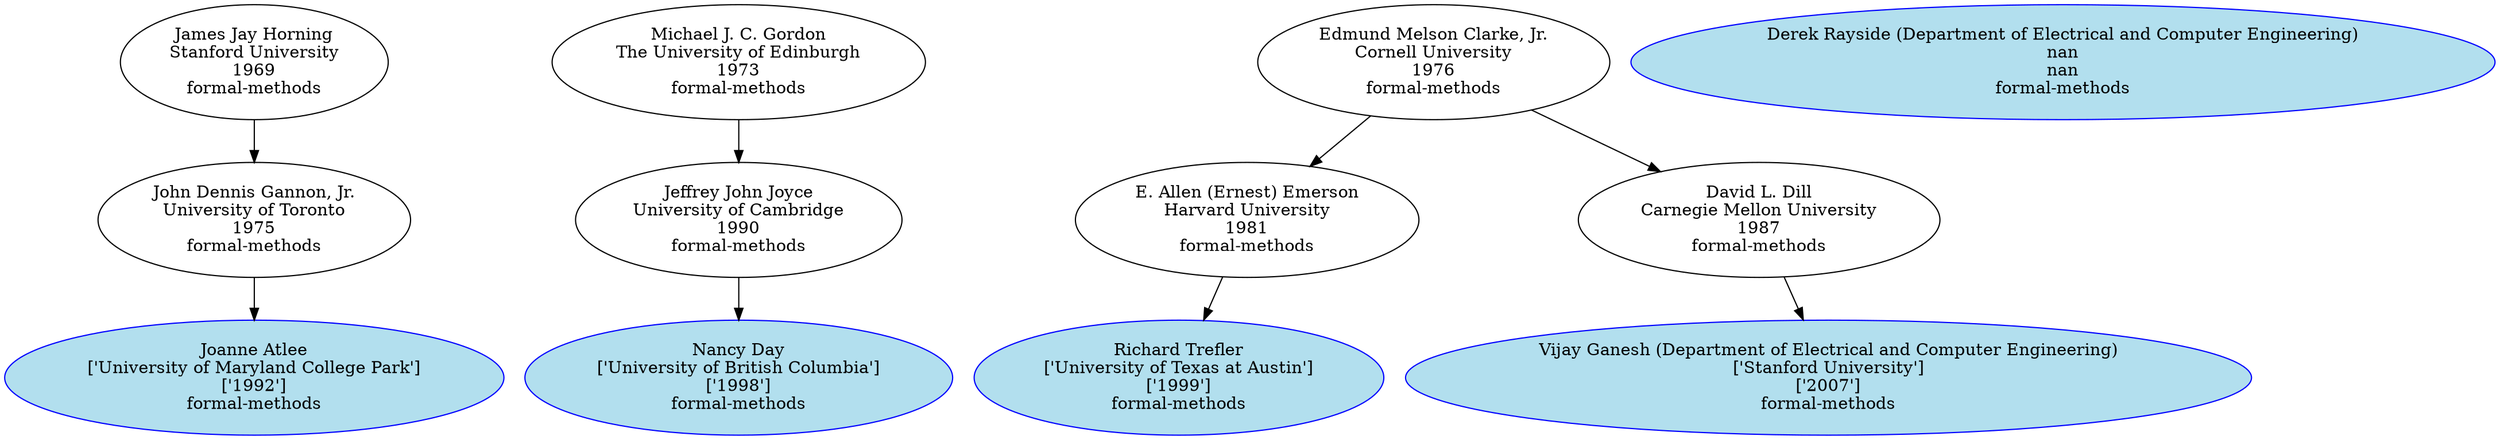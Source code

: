 digraph "Academic Genealogy for formal-methods" {
	66892 [label="Joanne Atlee
['University of Maryland College Park']
['1992']
formal-methods" color=blue fillcolor=lightblue2 style=filled]
	72132 [label="Nancy Day
['University of British Columbia']
['1998']
formal-methods" color=blue fillcolor=lightblue2 style=filled]
	69919 [label="Richard Trefler
['University of Texas at Austin']
['1999']
formal-methods" color=blue fillcolor=lightblue2 style=filled]
	121250 [label="Vijay Ganesh (Department of Electrical and Computer Engineering)
['Stanford University']
['2007']
formal-methods" color=blue fillcolor=lightblue2 style=filled]
	252767 [label="Derek Rayside (Department of Electrical and Computer Engineering)
nan
nan
formal-methods" color=blue fillcolor=lightblue2 style=filled]
	103306 [label="John Dennis Gannon, Jr.
University of Toronto
1975
formal-methods"]
	72125 [label="Jeffrey John Joyce
University of Cambridge
1990
formal-methods"]
	69873 [label="E. Allen (Ernest) Emerson
Harvard University
1981
formal-methods"]
	50263 [label="David L. Dill
Carnegie Mellon University
1987
formal-methods"]
	13815 [label="James Jay Horning
Stanford University
1969
formal-methods"]
	86294 [label="Michael J. C. Gordon
The University of Edinburgh
1973
formal-methods"]
	50063 [label="Edmund Melson Clarke, Jr.
Cornell University
1976
formal-methods"]
	103306 -> 66892
	72125 -> 72132
	69873 -> 69919
	50263 -> 121250
	13815 -> 103306
	86294 -> 72125
	50063 -> 69873
	50063 -> 50263
}
